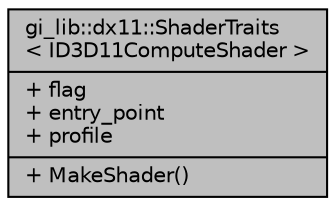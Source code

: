 digraph "gi_lib::dx11::ShaderTraits&lt; ID3D11ComputeShader &gt;"
{
  edge [fontname="Helvetica",fontsize="10",labelfontname="Helvetica",labelfontsize="10"];
  node [fontname="Helvetica",fontsize="10",shape=record];
  Node1 [label="{gi_lib::dx11::ShaderTraits\l\< ID3D11ComputeShader \>\n|+ flag\l+ entry_point\l+ profile\l|+ MakeShader()\l}",height=0.2,width=0.4,color="black", fillcolor="grey75", style="filled", fontcolor="black"];
}
